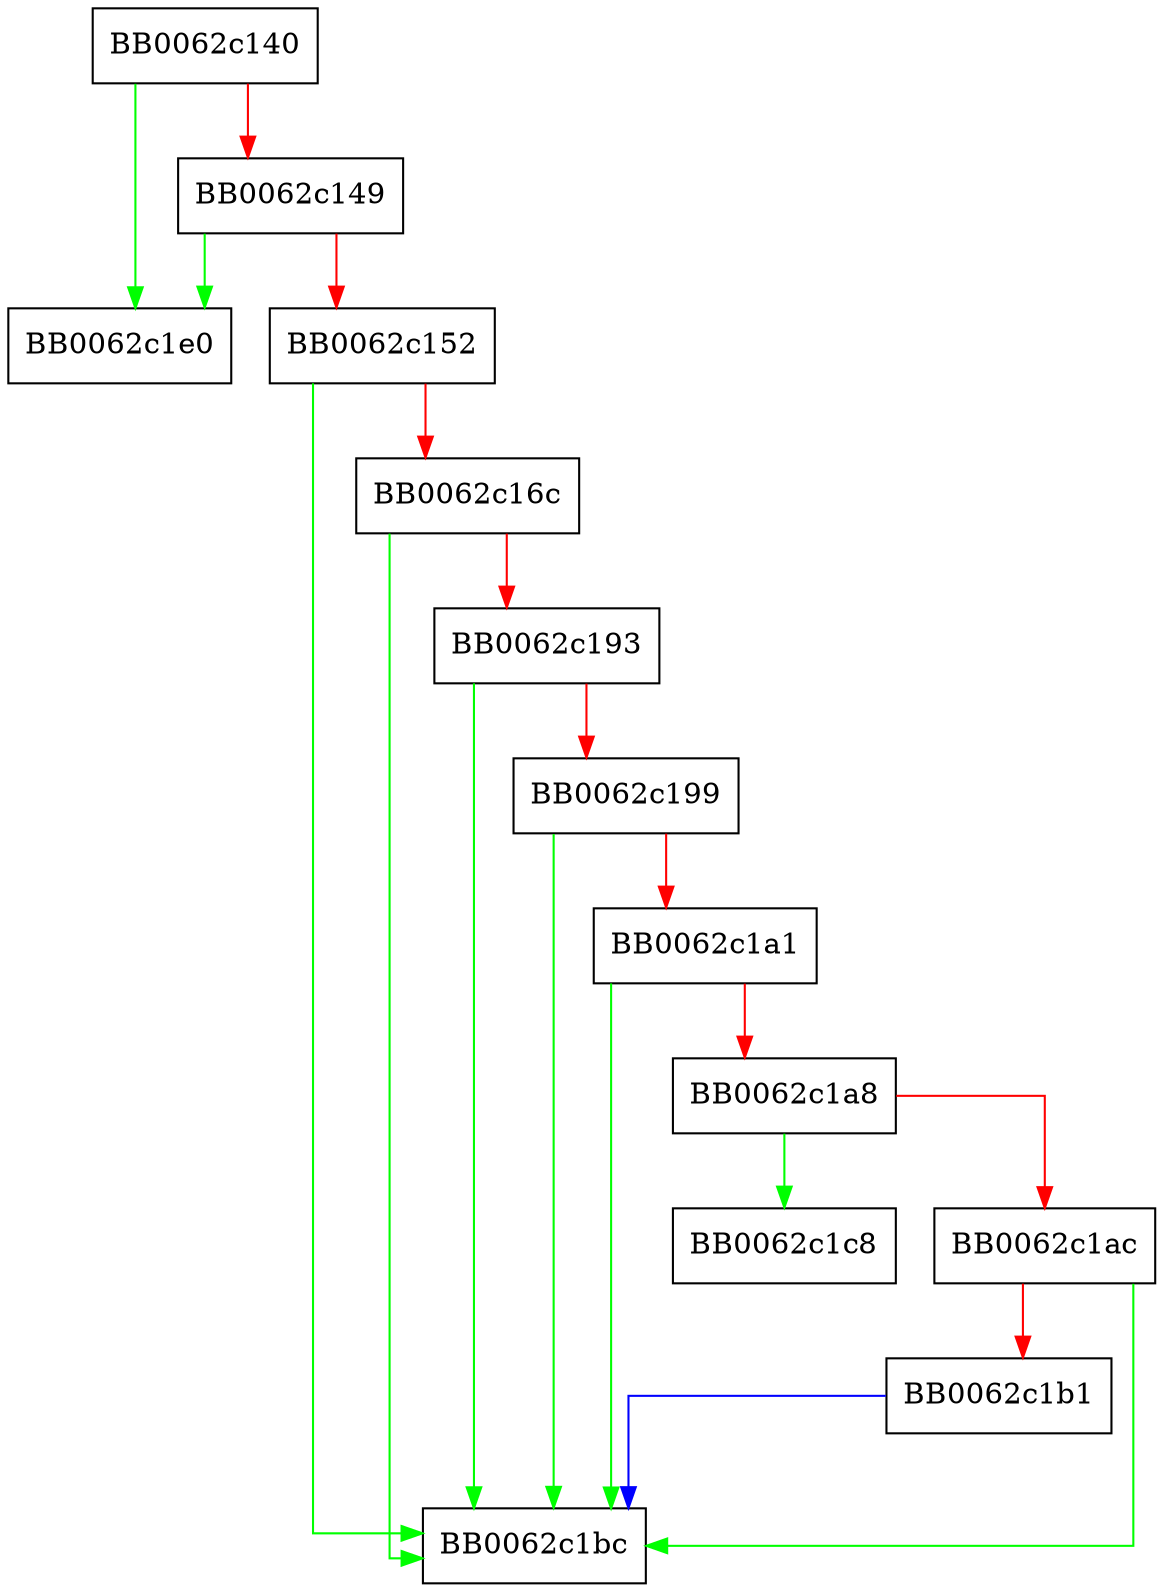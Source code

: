 digraph ossl_property_is_enabled {
  node [shape="box"];
  graph [splines=ortho];
  BB0062c140 -> BB0062c1e0 [color="green"];
  BB0062c140 -> BB0062c149 [color="red"];
  BB0062c149 -> BB0062c1e0 [color="green"];
  BB0062c149 -> BB0062c152 [color="red"];
  BB0062c152 -> BB0062c1bc [color="green"];
  BB0062c152 -> BB0062c16c [color="red"];
  BB0062c16c -> BB0062c1bc [color="green"];
  BB0062c16c -> BB0062c193 [color="red"];
  BB0062c193 -> BB0062c1bc [color="green"];
  BB0062c193 -> BB0062c199 [color="red"];
  BB0062c199 -> BB0062c1bc [color="green"];
  BB0062c199 -> BB0062c1a1 [color="red"];
  BB0062c1a1 -> BB0062c1bc [color="green"];
  BB0062c1a1 -> BB0062c1a8 [color="red"];
  BB0062c1a8 -> BB0062c1c8 [color="green"];
  BB0062c1a8 -> BB0062c1ac [color="red"];
  BB0062c1ac -> BB0062c1bc [color="green"];
  BB0062c1ac -> BB0062c1b1 [color="red"];
  BB0062c1b1 -> BB0062c1bc [color="blue"];
}